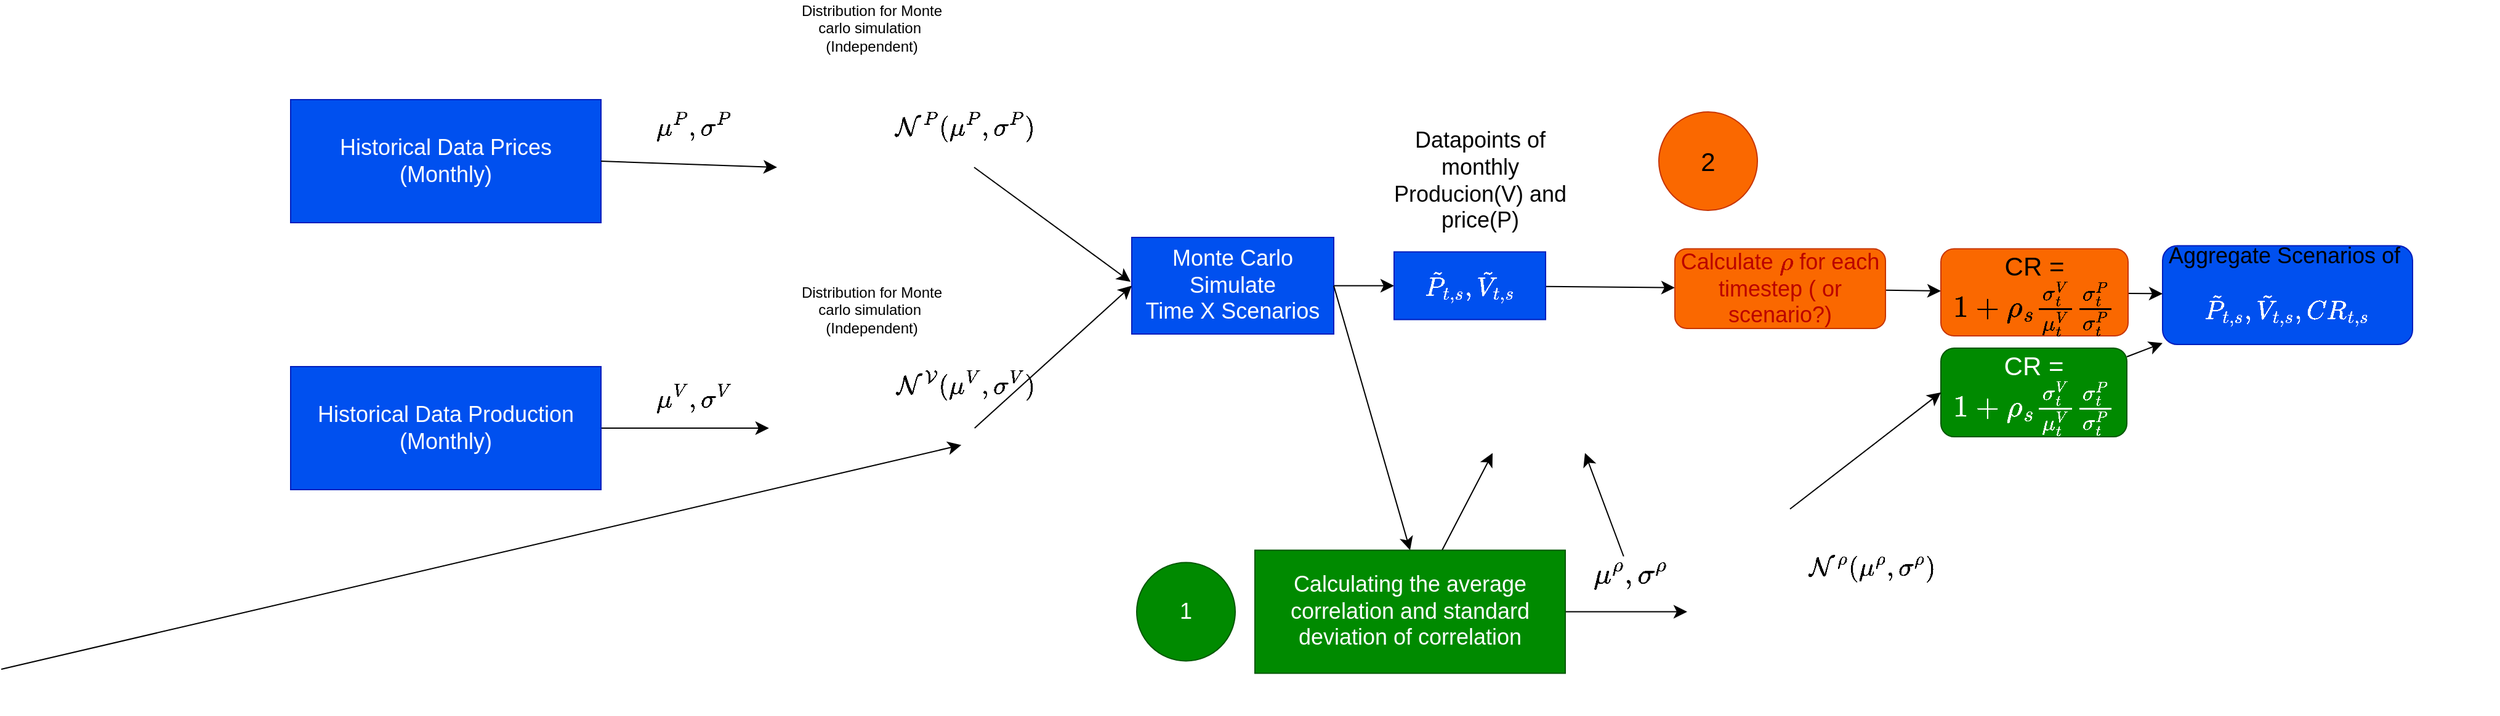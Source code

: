 <mxfile version="27.1.3">
  <diagram name="Page-1" id="2HANtyJ_it4PDFtXh0c_">
    <mxGraphModel dx="2372" dy="1338" grid="0" gridSize="10" guides="1" tooltips="1" connect="1" arrows="1" fold="1" page="0" pageScale="1" pageWidth="827" pageHeight="1169" background="light-dark(#FFFFFF,#FFFFFF)" math="1" shadow="0">
      <root>
        <mxCell id="0" />
        <mxCell id="1" parent="0" />
        <mxCell id="16FuGiX_0qU9tq5BaQ8X-1" value="Historical Data Prices (Monthly)" style="rounded=0;whiteSpace=wrap;html=1;fillColor=#0050ef;fontColor=#ffffff;strokeColor=#001DBC;fontSize=18;" vertex="1" parent="1">
          <mxGeometry x="-496" y="-161" width="252" height="100" as="geometry" />
        </mxCell>
        <mxCell id="16FuGiX_0qU9tq5BaQ8X-2" value="" style="shape=image;verticalLabelPosition=bottom;labelBackgroundColor=default;verticalAlign=top;aspect=fixed;imageAspect=0;image=https://static.thenounproject.com/png/991167-200.png;" vertex="1" parent="1">
          <mxGeometry x="-101" y="-186" width="160" height="160" as="geometry" />
        </mxCell>
        <mxCell id="16FuGiX_0qU9tq5BaQ8X-3" value="" style="shape=image;verticalLabelPosition=bottom;labelBackgroundColor=default;verticalAlign=top;aspect=fixed;imageAspect=0;image=https://static.thenounproject.com/png/991167-200.png;imageBackground=none;" vertex="1" parent="1">
          <mxGeometry x="-107.62" y="22.5" width="167" height="167" as="geometry" />
        </mxCell>
        <mxCell id="16FuGiX_0qU9tq5BaQ8X-9" value="" style="edgeStyle=none;curved=1;rounded=0;orthogonalLoop=1;jettySize=auto;html=1;fontSize=12;startSize=8;endSize=8;strokeColor=light-dark(#000000,#000000);" edge="1" parent="1" source="16FuGiX_0qU9tq5BaQ8X-4" target="16FuGiX_0qU9tq5BaQ8X-3">
          <mxGeometry relative="1" as="geometry" />
        </mxCell>
        <mxCell id="16FuGiX_0qU9tq5BaQ8X-4" value="Historical Data Production (Monthly)" style="rounded=0;whiteSpace=wrap;html=1;fillColor=#0050ef;fontColor=#ffffff;strokeColor=#001DBC;fontSize=18;" vertex="1" parent="1">
          <mxGeometry x="-496" y="56" width="252" height="100" as="geometry" />
        </mxCell>
        <mxCell id="16FuGiX_0qU9tq5BaQ8X-7" style="edgeStyle=none;curved=1;rounded=0;orthogonalLoop=1;jettySize=auto;html=1;exitX=0.5;exitY=1;exitDx=0;exitDy=0;fontSize=12;startSize=8;endSize=8;" edge="1" parent="1">
          <mxGeometry relative="1" as="geometry">
            <mxPoint x="48.576" y="119.727" as="targetPoint" />
            <mxPoint x="-731" y="302" as="sourcePoint" />
          </mxGeometry>
        </mxCell>
        <mxCell id="16FuGiX_0qU9tq5BaQ8X-10" value="$$\mu^V,\sigma^V$$" style="text;html=1;align=center;verticalAlign=middle;whiteSpace=wrap;rounded=0;fontColor=light-dark(#000000,#000000);fontSize=18;" vertex="1" parent="1">
          <mxGeometry x="-198" y="67" width="60" height="30" as="geometry" />
        </mxCell>
        <mxCell id="16FuGiX_0qU9tq5BaQ8X-11" value="$$\mu^P,\sigma^P$$" style="text;html=1;align=center;verticalAlign=middle;whiteSpace=wrap;rounded=0;fontColor=light-dark(#000000,#000000);fontSize=18;" vertex="1" parent="1">
          <mxGeometry x="-198" y="-154" width="60" height="30" as="geometry" />
        </mxCell>
        <mxCell id="16FuGiX_0qU9tq5BaQ8X-12" value="&lt;font style=&quot;color: light-dark(rgb(0, 0, 0), rgb(0, 0, 0));&quot;&gt;Distribution for Monte carlo simulation&amp;nbsp; (Independent)&lt;/font&gt;" style="text;html=1;align=center;verticalAlign=middle;whiteSpace=wrap;rounded=0;" vertex="1" parent="1">
          <mxGeometry x="-92" y="-242" width="135.75" height="45" as="geometry" />
        </mxCell>
        <mxCell id="16FuGiX_0qU9tq5BaQ8X-23" value="" style="edgeStyle=none;curved=1;rounded=0;orthogonalLoop=1;jettySize=auto;html=1;fontSize=12;startSize=8;endSize=8;strokeColor=light-dark(#000000,#000000);" edge="1" parent="1" source="16FuGiX_0qU9tq5BaQ8X-13" target="16FuGiX_0qU9tq5BaQ8X-20">
          <mxGeometry relative="1" as="geometry" />
        </mxCell>
        <mxCell id="16FuGiX_0qU9tq5BaQ8X-13" value="Monte Carlo Simulate&lt;br&gt;Time X Scenarios" style="rounded=0;whiteSpace=wrap;html=1;fillColor=#0050ef;fontColor=#ffffff;strokeColor=#001DBC;fontSize=18;" vertex="1" parent="1">
          <mxGeometry x="187" y="-49" width="164" height="78.5" as="geometry" />
        </mxCell>
        <mxCell id="16FuGiX_0qU9tq5BaQ8X-14" value="$$\mathcal{N}^P(\mu^P,\sigma^P)$$" style="text;html=1;align=center;verticalAlign=middle;whiteSpace=wrap;rounded=0;fontColor=light-dark(#000000,#000000);fontSize=18;" vertex="1" parent="1">
          <mxGeometry x="22" y="-154" width="60" height="30" as="geometry" />
        </mxCell>
        <mxCell id="16FuGiX_0qU9tq5BaQ8X-15" value="$$\mathcal{N^V}(\mu^V,\sigma^V)$$" style="text;html=1;align=center;verticalAlign=middle;whiteSpace=wrap;rounded=0;fontColor=light-dark(#000000,#000000);fontSize=18;" vertex="1" parent="1">
          <mxGeometry x="22" y="56" width="60" height="30" as="geometry" />
        </mxCell>
        <mxCell id="16FuGiX_0qU9tq5BaQ8X-16" value="" style="endArrow=classic;html=1;rounded=0;fontSize=12;startSize=8;endSize=8;curved=1;fontColor=light-dark(#000000,#000000);exitX=1;exitY=0.5;exitDx=0;exitDy=0;entryX=0;entryY=0.5;entryDx=0;entryDy=0;strokeColor=light-dark(#000000,#000000);" edge="1" parent="1" source="16FuGiX_0qU9tq5BaQ8X-3" target="16FuGiX_0qU9tq5BaQ8X-13">
          <mxGeometry width="50" height="50" relative="1" as="geometry">
            <mxPoint x="-41" y="56" as="sourcePoint" />
            <mxPoint x="9" y="6" as="targetPoint" />
          </mxGeometry>
        </mxCell>
        <mxCell id="16FuGiX_0qU9tq5BaQ8X-17" value="" style="endArrow=classic;html=1;rounded=0;fontSize=12;startSize=8;endSize=8;curved=1;fontColor=light-dark(#000000,#000000);exitX=1;exitY=0.5;exitDx=0;exitDy=0;strokeColor=light-dark(#000000,#000000);" edge="1" parent="1" source="16FuGiX_0qU9tq5BaQ8X-2">
          <mxGeometry width="50" height="50" relative="1" as="geometry">
            <mxPoint x="69" y="116" as="sourcePoint" />
            <mxPoint x="186" y="-13" as="targetPoint" />
          </mxGeometry>
        </mxCell>
        <mxCell id="16FuGiX_0qU9tq5BaQ8X-45" value="" style="edgeStyle=none;curved=1;rounded=0;orthogonalLoop=1;jettySize=auto;html=1;fontSize=12;startSize=8;endSize=8;strokeColor=light-dark(#000000,#000000);" edge="1" parent="1" source="16FuGiX_0qU9tq5BaQ8X-20" target="16FuGiX_0qU9tq5BaQ8X-44">
          <mxGeometry relative="1" as="geometry" />
        </mxCell>
        <mxCell id="16FuGiX_0qU9tq5BaQ8X-20" value="$$\tilde{P}_{t,s},\tilde{V}_{t,s}$$" style="rounded=0;whiteSpace=wrap;html=1;fillColor=#0050ef;fontColor=#ffffff;strokeColor=#001DBC;fontSize=18;" vertex="1" parent="1">
          <mxGeometry x="400" y="-37.25" width="123" height="55" as="geometry" />
        </mxCell>
        <mxCell id="16FuGiX_0qU9tq5BaQ8X-22" value="&lt;font style=&quot;color: light-dark(rgb(0, 0, 0), rgb(0, 0, 0));&quot;&gt;Distribution for Monte carlo simulation&amp;nbsp; (Independent)&lt;/font&gt;" style="text;html=1;align=center;verticalAlign=middle;whiteSpace=wrap;rounded=0;" vertex="1" parent="1">
          <mxGeometry x="-92" y="-13" width="135.75" height="45" as="geometry" />
        </mxCell>
        <mxCell id="16FuGiX_0qU9tq5BaQ8X-24" value="Datapoints of monthly Producion(V) and price(P)" style="text;html=1;align=center;verticalAlign=middle;whiteSpace=wrap;rounded=0;fontColor=light-dark(#000000,#000000);fontSize=18;" vertex="1" parent="1">
          <mxGeometry x="395" y="-119" width="150" height="48" as="geometry" />
        </mxCell>
        <mxCell id="16FuGiX_0qU9tq5BaQ8X-27" value="" style="endArrow=classic;html=1;rounded=0;fontSize=12;startSize=8;endSize=8;curved=1;exitX=1;exitY=0.5;exitDx=0;exitDy=0;entryX=0;entryY=0.5;entryDx=0;entryDy=0;strokeColor=light-dark(#000000,#000000);" edge="1" parent="1" source="16FuGiX_0qU9tq5BaQ8X-1" target="16FuGiX_0qU9tq5BaQ8X-2">
          <mxGeometry width="50" height="50" relative="1" as="geometry">
            <mxPoint x="-191" y="129" as="sourcePoint" />
            <mxPoint x="-141" y="79" as="targetPoint" />
          </mxGeometry>
        </mxCell>
        <mxCell id="16FuGiX_0qU9tq5BaQ8X-43" value="&lt;font style=&quot;color: light-dark(rgb(0, 0, 0), rgb(0, 0, 0)); font-size: 21px;&quot;&gt;2&lt;/font&gt;" style="ellipse;whiteSpace=wrap;html=1;aspect=fixed;fillColor=#fa6800;fontColor=#000000;strokeColor=#C73500;" vertex="1" parent="1">
          <mxGeometry x="615" y="-151" width="80" height="80" as="geometry" />
        </mxCell>
        <mxCell id="16FuGiX_0qU9tq5BaQ8X-55" value="" style="edgeStyle=none;curved=1;rounded=0;orthogonalLoop=1;jettySize=auto;html=1;fontSize=12;startSize=8;endSize=8;strokeColor=light-dark(#000000,#000000);" edge="1" parent="1" source="16FuGiX_0qU9tq5BaQ8X-44" target="16FuGiX_0qU9tq5BaQ8X-53">
          <mxGeometry relative="1" as="geometry" />
        </mxCell>
        <mxCell id="16FuGiX_0qU9tq5BaQ8X-44" value="&lt;font color=&quot;rgba(0, 0, 0, 0)&quot;&gt;Calculate \(\rho\) for each timestep ( or scenario?)&lt;/font&gt;" style="rounded=1;whiteSpace=wrap;html=1;fillColor=#fa6800;fontColor=#000000;strokeColor=#C73500;fontSize=18;" vertex="1" parent="1">
          <mxGeometry x="628" y="-39.75" width="171" height="64.75" as="geometry" />
        </mxCell>
        <mxCell id="16FuGiX_0qU9tq5BaQ8X-46" value="&lt;font style=&quot;color: light-dark(rgb(0, 0, 0), rgb(0, 0, 0));&quot;&gt;Aggregate Scenarios of&amp;nbsp;&lt;/font&gt;$$\tilde{P}_{t,s},\tilde{V}_{t,s},CR_{t,s}$$" style="rounded=1;whiteSpace=wrap;html=1;fillColor=#0050ef;fontColor=#ffffff;strokeColor=#001DBC;fontSize=18;" vertex="1" parent="1">
          <mxGeometry x="1024" y="-42.25" width="203" height="80.25" as="geometry" />
        </mxCell>
        <mxCell id="16FuGiX_0qU9tq5BaQ8X-49" value="" style="edgeStyle=none;curved=1;rounded=0;orthogonalLoop=1;jettySize=auto;html=1;fontSize=12;startSize=8;endSize=8;strokeColor=light-dark(#000000,#000000);" edge="1" parent="1" source="16FuGiX_0qU9tq5BaQ8X-47" target="16FuGiX_0qU9tq5BaQ8X-46">
          <mxGeometry relative="1" as="geometry" />
        </mxCell>
        <mxCell id="16FuGiX_0qU9tq5BaQ8X-47" value="CR = \( 1 + \rho_{s}\frac{\sigma^V_t}{\mu^V_t}\frac{\sigma^P_t}{\sigma^P_t} \)" style="rounded=1;whiteSpace=wrap;html=1;fillColor=#008a00;fontColor=#ffffff;strokeColor=#005700;fontSize=21;" vertex="1" parent="1">
          <mxGeometry x="844" y="41" width="151" height="72" as="geometry" />
        </mxCell>
        <mxCell id="16FuGiX_0qU9tq5BaQ8X-51" value="" style="edgeStyle=none;curved=1;rounded=0;orthogonalLoop=1;jettySize=auto;html=1;fontSize=12;startSize=8;endSize=8;strokeColor=light-dark(#000000,#000000);exitX=1;exitY=0.5;exitDx=0;exitDy=0;entryX=0.5;entryY=0;entryDx=0;entryDy=0;" edge="1" parent="1" source="16FuGiX_0qU9tq5BaQ8X-13" target="16FuGiX_0qU9tq5BaQ8X-61">
          <mxGeometry relative="1" as="geometry">
            <mxPoint x="361" as="sourcePoint" />
            <mxPoint x="400" y="65.5" as="targetPoint" />
          </mxGeometry>
        </mxCell>
        <mxCell id="16FuGiX_0qU9tq5BaQ8X-56" value="" style="edgeStyle=none;curved=1;rounded=0;orthogonalLoop=1;jettySize=auto;html=1;fontSize=12;startSize=8;endSize=8;strokeColor=light-dark(#000000,#000000);" edge="1" parent="1" source="16FuGiX_0qU9tq5BaQ8X-53" target="16FuGiX_0qU9tq5BaQ8X-46">
          <mxGeometry relative="1" as="geometry" />
        </mxCell>
        <mxCell id="16FuGiX_0qU9tq5BaQ8X-53" value="CR = \( 1 + \rho_s\frac{\sigma^V_t}{\mu^V_t}\frac{\sigma^P_t}{\sigma^P_t} \)" style="rounded=1;whiteSpace=wrap;html=1;fillColor=#fa6800;fontColor=#000000;strokeColor=#C73500;fontSize=21;" vertex="1" parent="1">
          <mxGeometry x="844" y="-39.75" width="152" height="70.75" as="geometry" />
        </mxCell>
        <mxCell id="16FuGiX_0qU9tq5BaQ8X-58" value="&lt;font&gt;1&lt;/font&gt;" style="ellipse;whiteSpace=wrap;html=1;aspect=fixed;fillColor=#008a00;fontColor=#ffffff;strokeColor=#005700;fontSize=18;" vertex="1" parent="1">
          <mxGeometry x="191" y="215.25" width="80" height="80" as="geometry" />
        </mxCell>
        <mxCell id="16FuGiX_0qU9tq5BaQ8X-59" value="" style="edgeStyle=none;curved=1;rounded=0;orthogonalLoop=1;jettySize=auto;html=1;fontSize=12;startSize=8;endSize=8;" edge="1" parent="1" source="16FuGiX_0qU9tq5BaQ8X-61">
          <mxGeometry relative="1" as="geometry">
            <mxPoint x="480" y="126.25" as="targetPoint" />
          </mxGeometry>
        </mxCell>
        <mxCell id="16FuGiX_0qU9tq5BaQ8X-60" value="" style="edgeStyle=none;curved=1;rounded=0;orthogonalLoop=1;jettySize=auto;html=1;fontSize=12;startSize=8;endSize=8;strokeColor=light-dark(#000000,#000000);" edge="1" parent="1" source="16FuGiX_0qU9tq5BaQ8X-61" target="16FuGiX_0qU9tq5BaQ8X-64">
          <mxGeometry relative="1" as="geometry" />
        </mxCell>
        <mxCell id="16FuGiX_0qU9tq5BaQ8X-61" value="Calculating the average correlation and standard deviation of correlation" style="rounded=0;whiteSpace=wrap;html=1;fillColor=#008a00;fontColor=#ffffff;strokeColor=#005700;fontSize=18;" vertex="1" parent="1">
          <mxGeometry x="287" y="205.25" width="252" height="100" as="geometry" />
        </mxCell>
        <mxCell id="16FuGiX_0qU9tq5BaQ8X-64" value="" style="shape=image;verticalLabelPosition=bottom;labelBackgroundColor=default;verticalAlign=top;aspect=fixed;imageAspect=0;image=https://static.thenounproject.com/png/991167-200.png;imageBackground=none;" vertex="1" parent="1">
          <mxGeometry x="638" y="171.75" width="167" height="167" as="geometry" />
        </mxCell>
        <mxCell id="16FuGiX_0qU9tq5BaQ8X-65" value="$$\mathcal{N^\rho}(\mu^\rho,\sigma^\rho)$$" style="text;html=1;align=center;verticalAlign=middle;whiteSpace=wrap;rounded=0;fontColor=light-dark(#000000,#000000);fontSize=18;" vertex="1" parent="1">
          <mxGeometry x="758" y="205.25" width="60" height="30" as="geometry" />
        </mxCell>
        <mxCell id="16FuGiX_0qU9tq5BaQ8X-66" value="" style="edgeStyle=none;curved=1;rounded=0;orthogonalLoop=1;jettySize=auto;html=1;fontSize=12;startSize=8;endSize=8;" edge="1" parent="1" source="16FuGiX_0qU9tq5BaQ8X-67">
          <mxGeometry relative="1" as="geometry">
            <mxPoint x="555" y="126.25" as="targetPoint" />
          </mxGeometry>
        </mxCell>
        <mxCell id="16FuGiX_0qU9tq5BaQ8X-67" value="&lt;span&gt;&lt;font style=&quot;color: light-dark(rgb(0, 0, 0), rgb(0, 0, 0));&quot;&gt;$$\mu^\rho,\sigma^\rho$$&lt;/font&gt;&lt;/span&gt;" style="text;html=1;align=center;verticalAlign=middle;whiteSpace=wrap;rounded=0;fontSize=20;" vertex="1" parent="1">
          <mxGeometry x="562" y="210.25" width="60" height="30" as="geometry" />
        </mxCell>
        <mxCell id="16FuGiX_0qU9tq5BaQ8X-68" value="" style="endArrow=classic;html=1;rounded=0;fontSize=12;startSize=8;endSize=8;curved=1;exitX=0.5;exitY=0;exitDx=0;exitDy=0;entryX=0;entryY=0.5;entryDx=0;entryDy=0;strokeColor=light-dark(#000000,#000000);" edge="1" parent="1" source="16FuGiX_0qU9tq5BaQ8X-64" target="16FuGiX_0qU9tq5BaQ8X-47">
          <mxGeometry width="50" height="50" relative="1" as="geometry">
            <mxPoint x="726" y="107.25" as="sourcePoint" />
            <mxPoint x="828" y="-31.75" as="targetPoint" />
          </mxGeometry>
        </mxCell>
      </root>
    </mxGraphModel>
  </diagram>
</mxfile>
